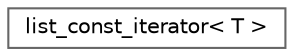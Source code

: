 digraph "类继承关系图"
{
 // LATEX_PDF_SIZE
  bgcolor="transparent";
  edge [fontname=Helvetica,fontsize=10,labelfontname=Helvetica,labelfontsize=10];
  node [fontname=Helvetica,fontsize=10,shape=box,height=0.2,width=0.4];
  rankdir="LR";
  Node0 [id="Node000000",label="list_const_iterator\< T \>",height=0.2,width=0.4,color="grey40", fillcolor="white", style="filled",URL="$classlist__const__iterator.html",tooltip=" "];
}
